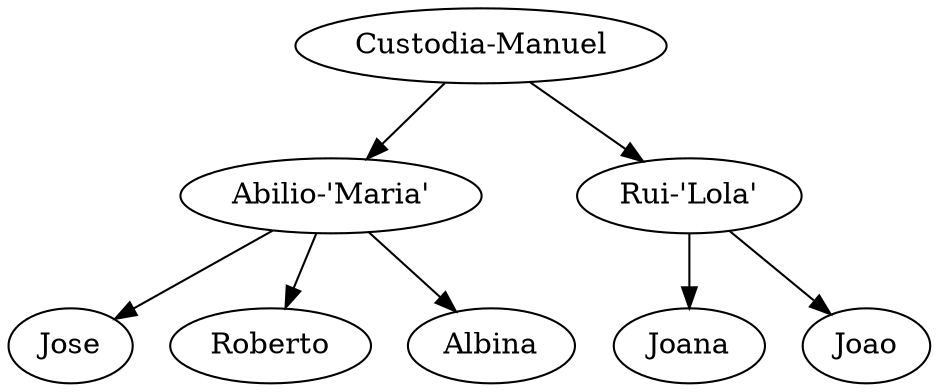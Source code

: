 digraph {
    "Custodia-Manuel"->"Abilio-'Maria'"
    "Custodia-Manuel"->"Rui-'Lola'"
    "Abilio-'Maria'"->"Jose"
    "Abilio-'Maria'"->"Roberto"
    "Abilio-'Maria'"->"Albina"
    "Rui-'Lola'"->"Joana"
    "Rui-'Lola'"->"Joao"
}
